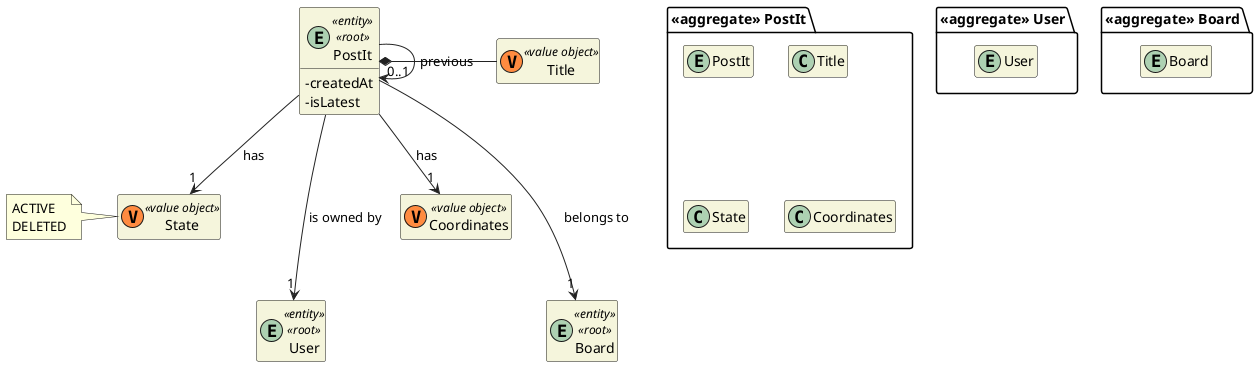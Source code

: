 @startuml US3006_DM

skinparam classAttributeIconSize 0
hide empty attributes
hide empty methods
skinparam classBackgroundColor beige
skinparam ArrowColor #222222

package "<<aggregate>> PostIt" {
  entity PostIt

  class Title
  class State
  class Coordinates
}

package "<<aggregate>> User" {
  entity User
}

entity User <<entity>> <<root>> {
}

entity PostIt <<entity>> <<root>>{
  - createdAt
  - isLatest
}

class Title <<(V,#FF8B40) value object>> {}

class State <<(V,#FF8B40) value object>> {}
class Coordinates <<(V,#FF8B40) value object>> {}

note left of State
  ACTIVE
  DELETED
end note

package "<<aggregate>> Board" {
  entity Board
}

entity Board <<entity>> <<root>>{
}

PostIt *- Title
PostIt --> "1" State : has

PostIt ---> "1" Board : belongs to
PostIt --> "0..1" PostIt : previous
PostIt --> "1" Coordinates : has
PostIt ---> "1" User : is owned by

@enduml
